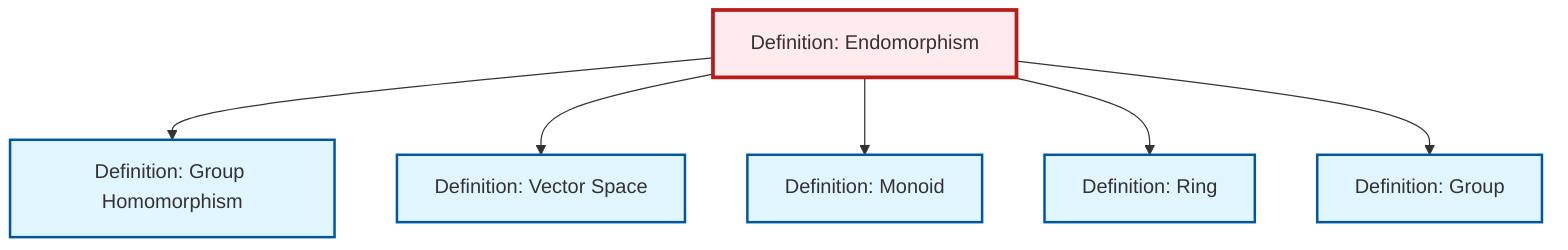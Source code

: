 graph TD
    classDef definition fill:#e1f5fe,stroke:#01579b,stroke-width:2px
    classDef theorem fill:#f3e5f5,stroke:#4a148c,stroke-width:2px
    classDef axiom fill:#fff3e0,stroke:#e65100,stroke-width:2px
    classDef example fill:#e8f5e9,stroke:#1b5e20,stroke-width:2px
    classDef current fill:#ffebee,stroke:#b71c1c,stroke-width:3px
    def-monoid["Definition: Monoid"]:::definition
    def-endomorphism["Definition: Endomorphism"]:::definition
    def-vector-space["Definition: Vector Space"]:::definition
    def-ring["Definition: Ring"]:::definition
    def-homomorphism["Definition: Group Homomorphism"]:::definition
    def-group["Definition: Group"]:::definition
    def-endomorphism --> def-homomorphism
    def-endomorphism --> def-vector-space
    def-endomorphism --> def-monoid
    def-endomorphism --> def-ring
    def-endomorphism --> def-group
    class def-endomorphism current
